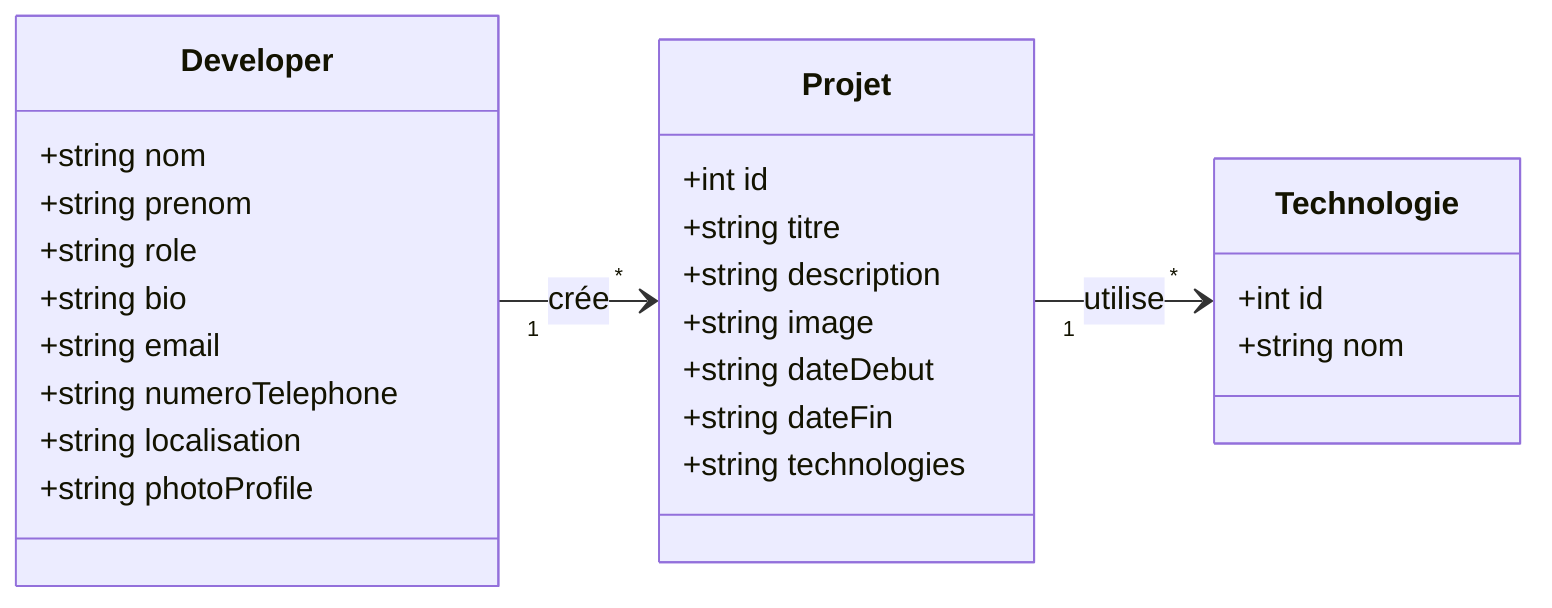 classDiagram
    direction LR

    class Developer {
        +string nom
        +string prenom
        +string role
        +string bio
        +string email
        +string numeroTelephone
        +string localisation
        +string photoProfile
    }

    class Projet {
        +int id
        +string titre
        +string description
        +string image
        +string dateDebut
        +string dateFin
        +string technologies
    }

    class Technologie {
        +int id
        +string nom
    }

    %% Relations
    Developer "1" --> "*" Projet : crée
    Projet "1" --> "*" Technologie : utilise